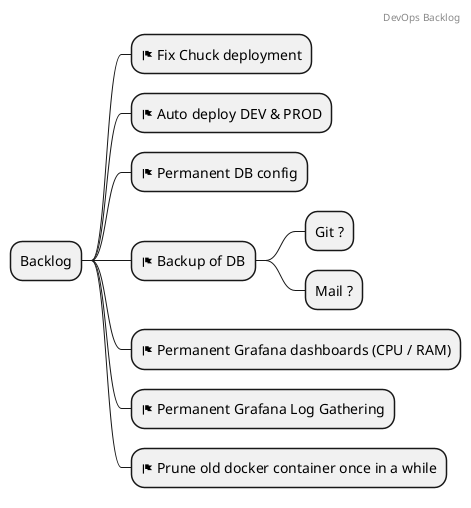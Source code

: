@startmindmap


* Backlog

** <&flag> Fix Chuck deployment

** <&flag> Auto deploy DEV & PROD

** <&flag> Permanent DB config
** <&flag> Backup of DB
*** Git ?
*** Mail ?
** <&flag> Permanent Grafana dashboards (CPU / RAM)
** <&flag> Permanent Grafana Log Gathering
** <&flag> Prune old docker container once in a while


header
DevOps Backlog
endheader


@endmindmap
